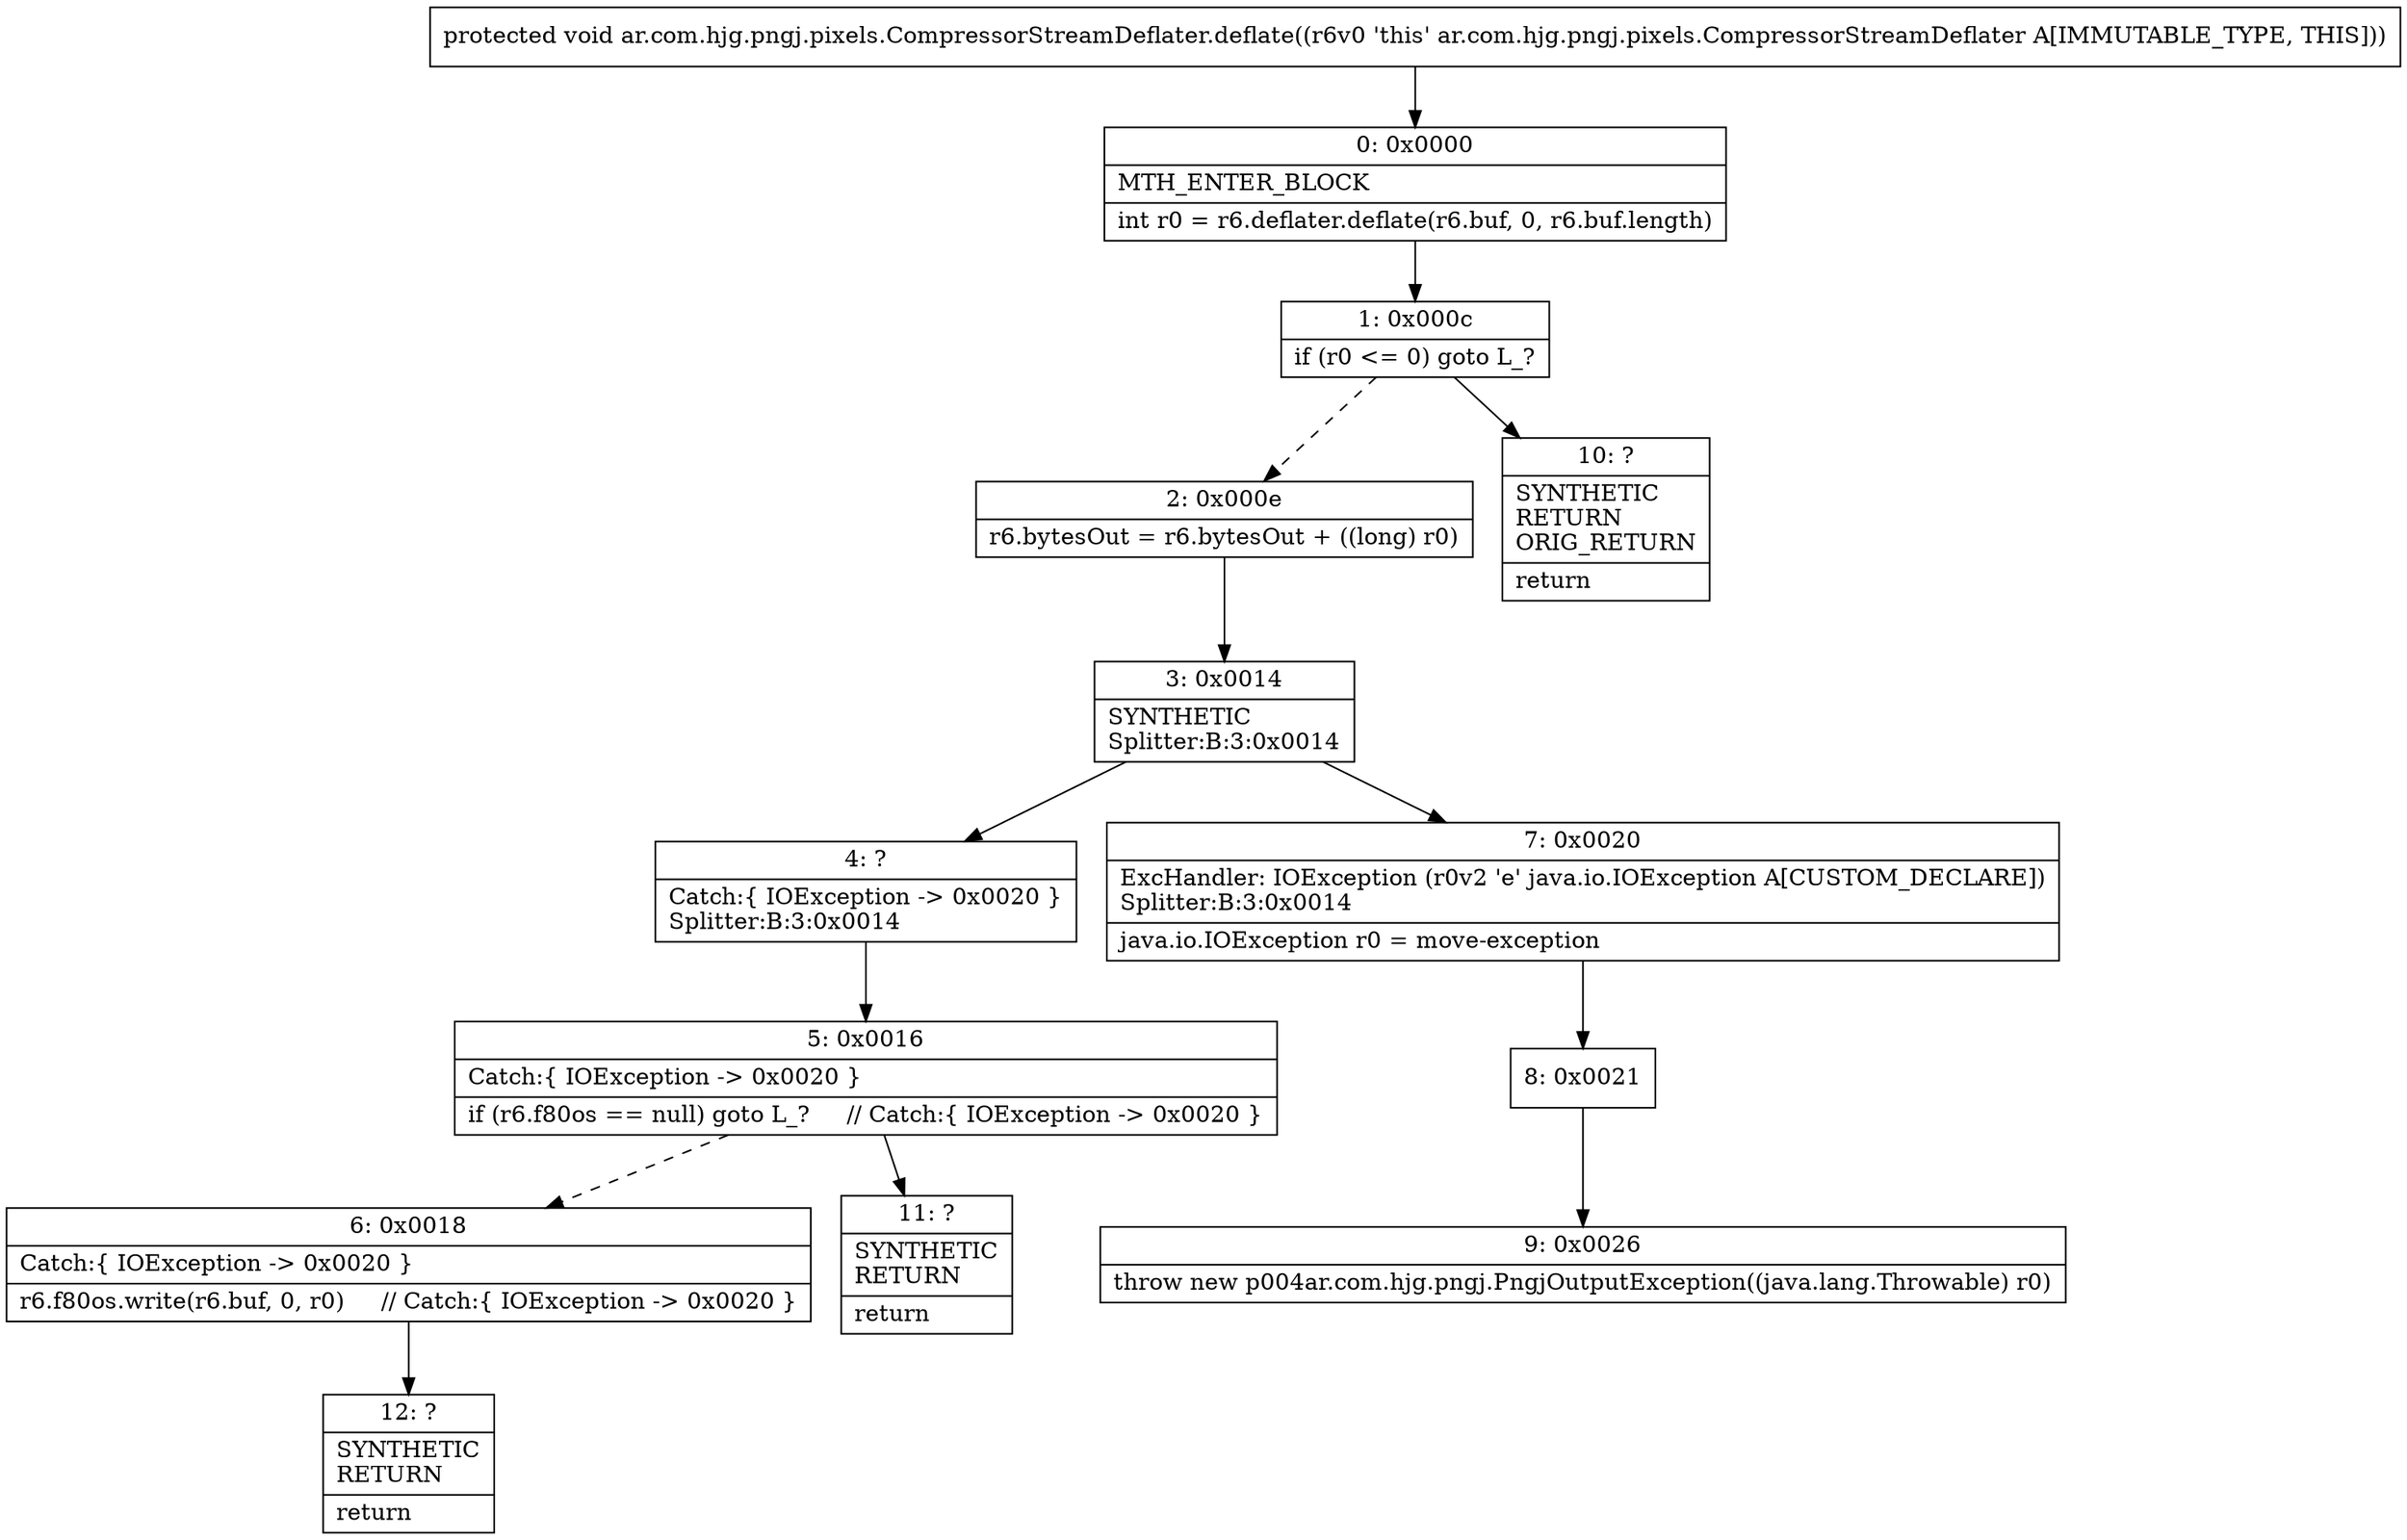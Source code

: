 digraph "CFG forar.com.hjg.pngj.pixels.CompressorStreamDeflater.deflate()V" {
Node_0 [shape=record,label="{0\:\ 0x0000|MTH_ENTER_BLOCK\l|int r0 = r6.deflater.deflate(r6.buf, 0, r6.buf.length)\l}"];
Node_1 [shape=record,label="{1\:\ 0x000c|if (r0 \<= 0) goto L_?\l}"];
Node_2 [shape=record,label="{2\:\ 0x000e|r6.bytesOut = r6.bytesOut + ((long) r0)\l}"];
Node_3 [shape=record,label="{3\:\ 0x0014|SYNTHETIC\lSplitter:B:3:0x0014\l}"];
Node_4 [shape=record,label="{4\:\ ?|Catch:\{ IOException \-\> 0x0020 \}\lSplitter:B:3:0x0014\l}"];
Node_5 [shape=record,label="{5\:\ 0x0016|Catch:\{ IOException \-\> 0x0020 \}\l|if (r6.f80os == null) goto L_?     \/\/ Catch:\{ IOException \-\> 0x0020 \}\l}"];
Node_6 [shape=record,label="{6\:\ 0x0018|Catch:\{ IOException \-\> 0x0020 \}\l|r6.f80os.write(r6.buf, 0, r0)     \/\/ Catch:\{ IOException \-\> 0x0020 \}\l}"];
Node_7 [shape=record,label="{7\:\ 0x0020|ExcHandler: IOException (r0v2 'e' java.io.IOException A[CUSTOM_DECLARE])\lSplitter:B:3:0x0014\l|java.io.IOException r0 = move\-exception\l}"];
Node_8 [shape=record,label="{8\:\ 0x0021}"];
Node_9 [shape=record,label="{9\:\ 0x0026|throw new p004ar.com.hjg.pngj.PngjOutputException((java.lang.Throwable) r0)\l}"];
Node_10 [shape=record,label="{10\:\ ?|SYNTHETIC\lRETURN\lORIG_RETURN\l|return\l}"];
Node_11 [shape=record,label="{11\:\ ?|SYNTHETIC\lRETURN\l|return\l}"];
Node_12 [shape=record,label="{12\:\ ?|SYNTHETIC\lRETURN\l|return\l}"];
MethodNode[shape=record,label="{protected void ar.com.hjg.pngj.pixels.CompressorStreamDeflater.deflate((r6v0 'this' ar.com.hjg.pngj.pixels.CompressorStreamDeflater A[IMMUTABLE_TYPE, THIS])) }"];
MethodNode -> Node_0;
Node_0 -> Node_1;
Node_1 -> Node_2[style=dashed];
Node_1 -> Node_10;
Node_2 -> Node_3;
Node_3 -> Node_4;
Node_3 -> Node_7;
Node_4 -> Node_5;
Node_5 -> Node_6[style=dashed];
Node_5 -> Node_11;
Node_6 -> Node_12;
Node_7 -> Node_8;
Node_8 -> Node_9;
}

